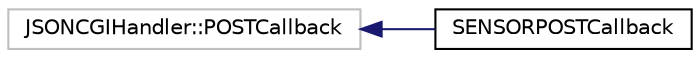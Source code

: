 digraph "Graphical Class Hierarchy"
{
 // LATEX_PDF_SIZE
  edge [fontname="Helvetica",fontsize="10",labelfontname="Helvetica",labelfontsize="10"];
  node [fontname="Helvetica",fontsize="10",shape=record];
  rankdir="LR";
  Node0 [label="JSONCGIHandler::POSTCallback",height=0.2,width=0.4,color="grey75", fillcolor="white", style="filled",tooltip=" "];
  Node0 -> Node1 [dir="back",color="midnightblue",fontsize="10",style="solid",fontname="Helvetica"];
  Node1 [label="SENSORPOSTCallback",height=0.2,width=0.4,color="black", fillcolor="white", style="filled",URL="$class_s_e_n_s_o_r_p_o_s_t_callback.html",tooltip="Callback handler which receives the JSON from jQuery."];
}

